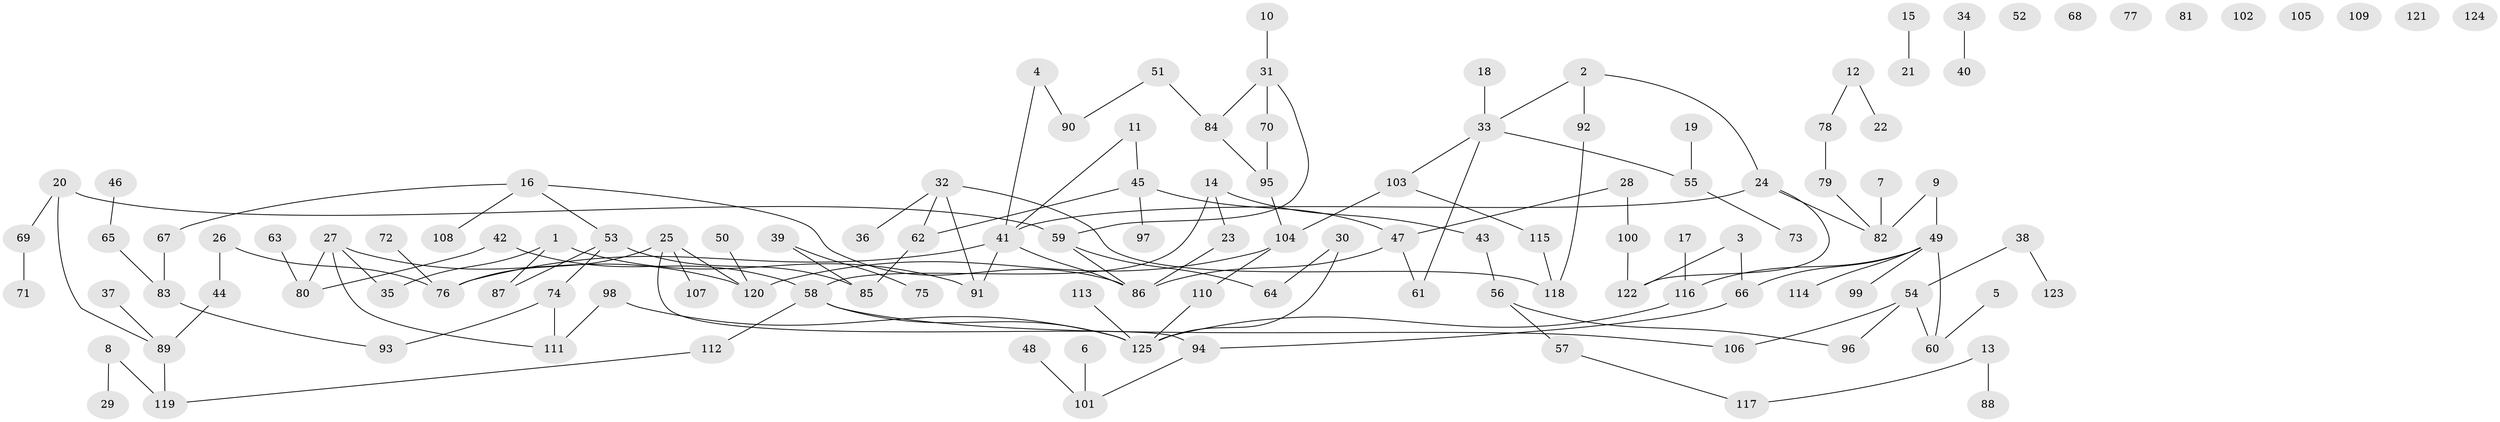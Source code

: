 // Generated by graph-tools (version 1.1) at 2025/13/03/09/25 04:13:04]
// undirected, 125 vertices, 139 edges
graph export_dot {
graph [start="1"]
  node [color=gray90,style=filled];
  1;
  2;
  3;
  4;
  5;
  6;
  7;
  8;
  9;
  10;
  11;
  12;
  13;
  14;
  15;
  16;
  17;
  18;
  19;
  20;
  21;
  22;
  23;
  24;
  25;
  26;
  27;
  28;
  29;
  30;
  31;
  32;
  33;
  34;
  35;
  36;
  37;
  38;
  39;
  40;
  41;
  42;
  43;
  44;
  45;
  46;
  47;
  48;
  49;
  50;
  51;
  52;
  53;
  54;
  55;
  56;
  57;
  58;
  59;
  60;
  61;
  62;
  63;
  64;
  65;
  66;
  67;
  68;
  69;
  70;
  71;
  72;
  73;
  74;
  75;
  76;
  77;
  78;
  79;
  80;
  81;
  82;
  83;
  84;
  85;
  86;
  87;
  88;
  89;
  90;
  91;
  92;
  93;
  94;
  95;
  96;
  97;
  98;
  99;
  100;
  101;
  102;
  103;
  104;
  105;
  106;
  107;
  108;
  109;
  110;
  111;
  112;
  113;
  114;
  115;
  116;
  117;
  118;
  119;
  120;
  121;
  122;
  123;
  124;
  125;
  1 -- 35;
  1 -- 87;
  1 -- 91;
  2 -- 24;
  2 -- 33;
  2 -- 92;
  3 -- 66;
  3 -- 122;
  4 -- 41;
  4 -- 90;
  5 -- 60;
  6 -- 101;
  7 -- 82;
  8 -- 29;
  8 -- 119;
  9 -- 49;
  9 -- 82;
  10 -- 31;
  11 -- 41;
  11 -- 45;
  12 -- 22;
  12 -- 78;
  13 -- 88;
  13 -- 117;
  14 -- 23;
  14 -- 43;
  14 -- 58;
  15 -- 21;
  16 -- 53;
  16 -- 67;
  16 -- 86;
  16 -- 108;
  17 -- 116;
  18 -- 33;
  19 -- 55;
  20 -- 59;
  20 -- 69;
  20 -- 89;
  23 -- 86;
  24 -- 41;
  24 -- 82;
  24 -- 122;
  25 -- 76;
  25 -- 94;
  25 -- 107;
  25 -- 120;
  26 -- 44;
  26 -- 76;
  27 -- 35;
  27 -- 80;
  27 -- 111;
  27 -- 120;
  28 -- 47;
  28 -- 100;
  30 -- 64;
  30 -- 125;
  31 -- 59;
  31 -- 70;
  31 -- 84;
  32 -- 36;
  32 -- 62;
  32 -- 91;
  32 -- 118;
  33 -- 55;
  33 -- 61;
  33 -- 103;
  34 -- 40;
  37 -- 89;
  38 -- 54;
  38 -- 123;
  39 -- 75;
  39 -- 85;
  41 -- 76;
  41 -- 86;
  41 -- 91;
  42 -- 58;
  42 -- 80;
  43 -- 56;
  44 -- 89;
  45 -- 47;
  45 -- 62;
  45 -- 97;
  46 -- 65;
  47 -- 61;
  47 -- 86;
  48 -- 101;
  49 -- 60;
  49 -- 66;
  49 -- 99;
  49 -- 114;
  49 -- 116;
  50 -- 120;
  51 -- 84;
  51 -- 90;
  53 -- 74;
  53 -- 85;
  53 -- 87;
  54 -- 60;
  54 -- 96;
  54 -- 106;
  55 -- 73;
  56 -- 57;
  56 -- 96;
  57 -- 117;
  58 -- 106;
  58 -- 112;
  58 -- 125;
  59 -- 64;
  59 -- 86;
  62 -- 85;
  63 -- 80;
  65 -- 83;
  66 -- 94;
  67 -- 83;
  69 -- 71;
  70 -- 95;
  72 -- 76;
  74 -- 93;
  74 -- 111;
  78 -- 79;
  79 -- 82;
  83 -- 93;
  84 -- 95;
  89 -- 119;
  92 -- 118;
  94 -- 101;
  95 -- 104;
  98 -- 111;
  98 -- 125;
  100 -- 122;
  103 -- 104;
  103 -- 115;
  104 -- 110;
  104 -- 120;
  110 -- 125;
  112 -- 119;
  113 -- 125;
  115 -- 118;
  116 -- 125;
}
